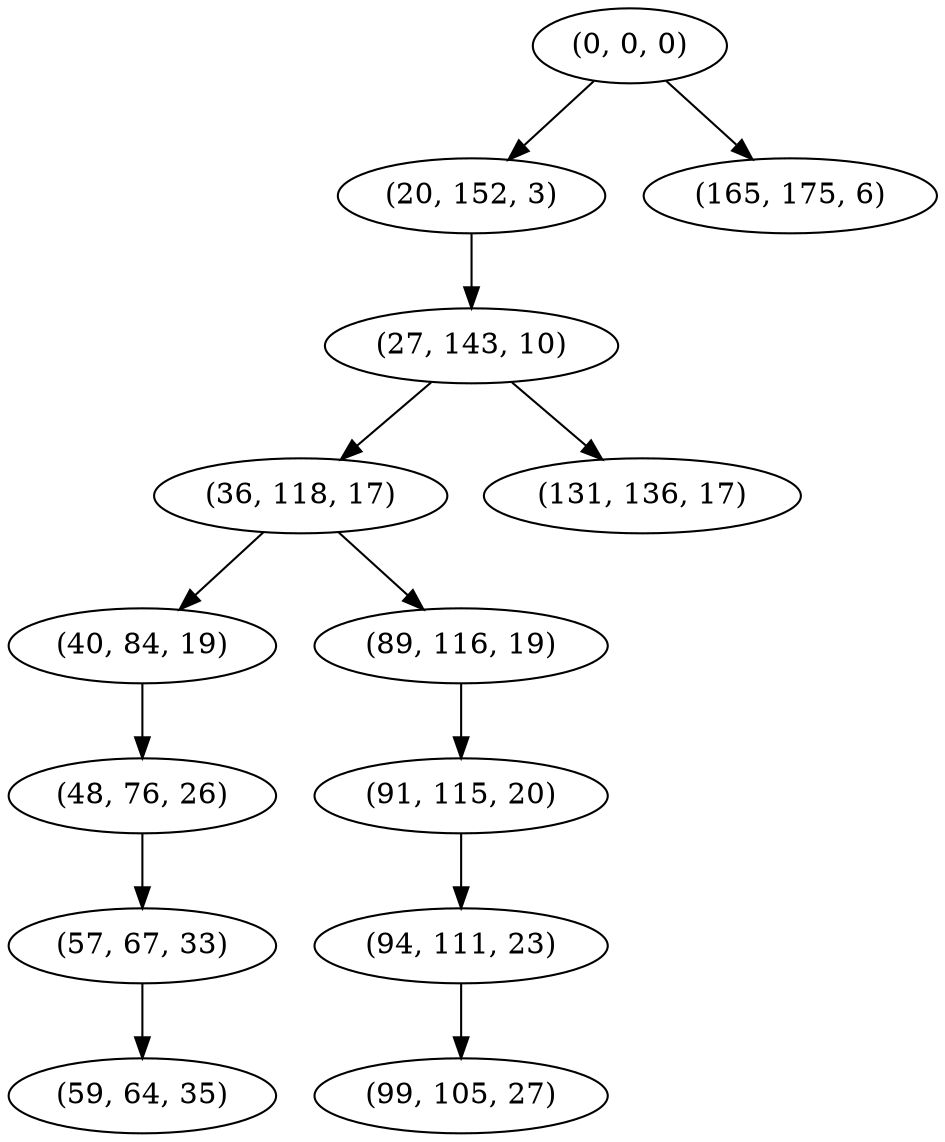 digraph tree {
    "(0, 0, 0)";
    "(20, 152, 3)";
    "(27, 143, 10)";
    "(36, 118, 17)";
    "(40, 84, 19)";
    "(48, 76, 26)";
    "(57, 67, 33)";
    "(59, 64, 35)";
    "(89, 116, 19)";
    "(91, 115, 20)";
    "(94, 111, 23)";
    "(99, 105, 27)";
    "(131, 136, 17)";
    "(165, 175, 6)";
    "(0, 0, 0)" -> "(20, 152, 3)";
    "(0, 0, 0)" -> "(165, 175, 6)";
    "(20, 152, 3)" -> "(27, 143, 10)";
    "(27, 143, 10)" -> "(36, 118, 17)";
    "(27, 143, 10)" -> "(131, 136, 17)";
    "(36, 118, 17)" -> "(40, 84, 19)";
    "(36, 118, 17)" -> "(89, 116, 19)";
    "(40, 84, 19)" -> "(48, 76, 26)";
    "(48, 76, 26)" -> "(57, 67, 33)";
    "(57, 67, 33)" -> "(59, 64, 35)";
    "(89, 116, 19)" -> "(91, 115, 20)";
    "(91, 115, 20)" -> "(94, 111, 23)";
    "(94, 111, 23)" -> "(99, 105, 27)";
}
